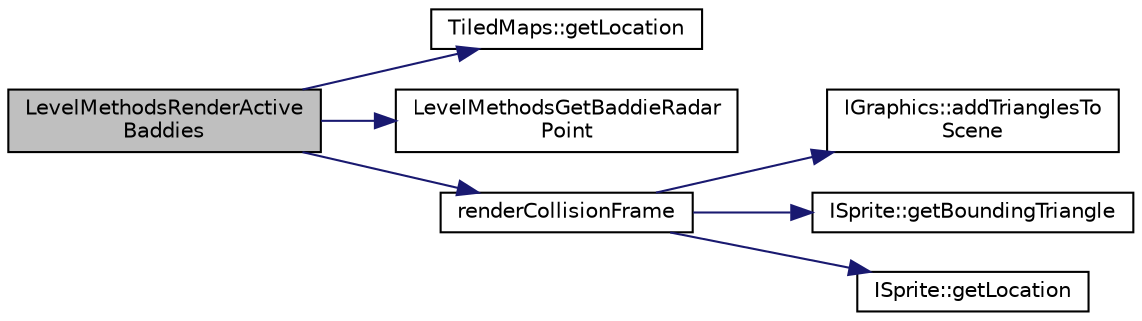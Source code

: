 digraph "LevelMethodsRenderActiveBaddies"
{
 // LATEX_PDF_SIZE
  edge [fontname="Helvetica",fontsize="10",labelfontname="Helvetica",labelfontsize="10"];
  node [fontname="Helvetica",fontsize="10",shape=record];
  rankdir="LR";
  Node1 [label="LevelMethodsRenderActive\lBaddies",height=0.2,width=0.4,color="black", fillcolor="grey75", style="filled", fontcolor="black",tooltip="Updates the baddies that have been activated"];
  Node1 -> Node2 [color="midnightblue",fontsize="10",style="solid",fontname="Helvetica"];
  Node2 [label="TiledMaps::getLocation",height=0.2,width=0.4,color="black", fillcolor="white", style="filled",URL="$class_tiled_maps.html#a9941b1c1c42a1e3fea32e6844f1dd6ad",tooltip=" "];
  Node1 -> Node3 [color="midnightblue",fontsize="10",style="solid",fontname="Helvetica"];
  Node3 [label="LevelMethodsGetBaddieRadar\lPoint",height=0.2,width=0.4,color="black", fillcolor="white", style="filled",URL="$_level_methods_8cpp.html#a361f21731ff895bc3db0160016b3510d",tooltip=" "];
  Node1 -> Node4 [color="midnightblue",fontsize="10",style="solid",fontname="Helvetica"];
  Node4 [label="renderCollisionFrame",height=0.2,width=0.4,color="black", fillcolor="white", style="filled",URL="$_level_methods_8cpp.html#a5b6077bad247c8ffe1d1601def5c56a5",tooltip=" "];
  Node4 -> Node5 [color="midnightblue",fontsize="10",style="solid",fontname="Helvetica"];
  Node5 [label="IGraphics::addTrianglesTo\lScene",height=0.2,width=0.4,color="black", fillcolor="white", style="filled",URL="$class_i_graphics.html#a3a87843b21c38ade740c475998313cf9",tooltip=" "];
  Node4 -> Node6 [color="midnightblue",fontsize="10",style="solid",fontname="Helvetica"];
  Node6 [label="ISprite::getBoundingTriangle",height=0.2,width=0.4,color="black", fillcolor="white", style="filled",URL="$class_i_sprite.html#ad02479bdf3ae8da1e43dd39a95b96940",tooltip=" "];
  Node4 -> Node7 [color="midnightblue",fontsize="10",style="solid",fontname="Helvetica"];
  Node7 [label="ISprite::getLocation",height=0.2,width=0.4,color="black", fillcolor="white", style="filled",URL="$class_i_sprite.html#a04e5809c871ecfe7caeab6d6886e2bbd",tooltip=" "];
}
